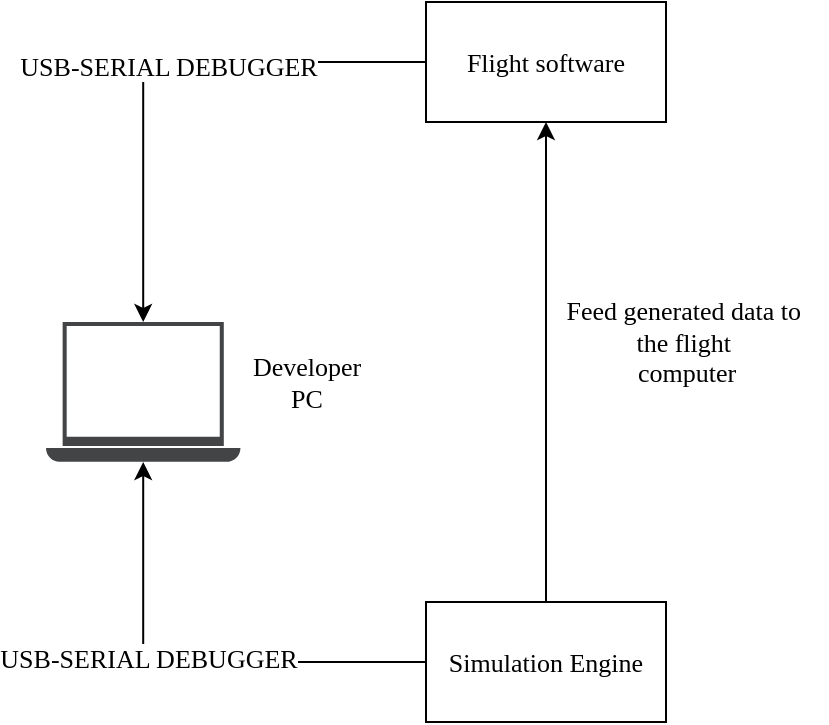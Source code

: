 <mxfile version="20.8.16" type="device"><diagram name="Page-1" id="QV-QstHOncsbz3dT2_1I"><mxGraphModel dx="965" dy="658" grid="1" gridSize="10" guides="1" tooltips="1" connect="1" arrows="1" fold="1" page="1" pageScale="1" pageWidth="850" pageHeight="1100" math="0" shadow="0"><root><mxCell id="0"/><mxCell id="1" parent="0"/><mxCell id="LzbO6V8y9lI16ubco6tc-1" value="" style="sketch=0;pointerEvents=1;shadow=0;dashed=0;html=1;strokeColor=none;fillColor=#434445;aspect=fixed;labelPosition=center;verticalLabelPosition=bottom;verticalAlign=top;align=center;outlineConnect=0;shape=mxgraph.vvd.laptop;" parent="1" vertex="1"><mxGeometry x="70" y="270" width="97.22" height="70" as="geometry"/></mxCell><mxCell id="LzbO6V8y9lI16ubco6tc-4" style="edgeStyle=orthogonalEdgeStyle;rounded=0;orthogonalLoop=1;jettySize=auto;html=1;fontFamily=Times New Roman;fontSize=13;" parent="1" source="LzbO6V8y9lI16ubco6tc-2" target="LzbO6V8y9lI16ubco6tc-1" edge="1"><mxGeometry relative="1" as="geometry"/></mxCell><mxCell id="LzbO6V8y9lI16ubco6tc-7" value="USB-SERIAL DEBUGGER" style="edgeLabel;html=1;align=center;verticalAlign=middle;resizable=0;points=[];fontSize=13;fontFamily=Times New Roman;" parent="LzbO6V8y9lI16ubco6tc-4" vertex="1" connectable="0"><mxGeometry x="-0.049" y="2" relative="1" as="geometry"><mxPoint as="offset"/></mxGeometry></mxCell><mxCell id="LzbO6V8y9lI16ubco6tc-2" value="&lt;font style=&quot;font-size: 13px;&quot; face=&quot;Times New Roman&quot;&gt;Flight software&lt;/font&gt;" style="whiteSpace=wrap;html=1;" parent="1" vertex="1"><mxGeometry x="260" y="110" width="120" height="60" as="geometry"/></mxCell><mxCell id="LzbO6V8y9lI16ubco6tc-5" style="edgeStyle=orthogonalEdgeStyle;rounded=0;orthogonalLoop=1;jettySize=auto;html=1;fontFamily=Times New Roman;fontSize=13;" parent="1" source="LzbO6V8y9lI16ubco6tc-3" target="LzbO6V8y9lI16ubco6tc-1" edge="1"><mxGeometry relative="1" as="geometry"/></mxCell><mxCell id="LzbO6V8y9lI16ubco6tc-8" value="USB-SERIAL DEBUGGER" style="edgeLabel;html=1;align=center;verticalAlign=middle;resizable=0;points=[];fontSize=13;fontFamily=Times New Roman;" parent="LzbO6V8y9lI16ubco6tc-5" vertex="1" connectable="0"><mxGeometry x="0.152" y="-2" relative="1" as="geometry"><mxPoint as="offset"/></mxGeometry></mxCell><mxCell id="LzbO6V8y9lI16ubco6tc-6" style="edgeStyle=orthogonalEdgeStyle;rounded=0;orthogonalLoop=1;jettySize=auto;html=1;fontFamily=Times New Roman;fontSize=13;" parent="1" source="LzbO6V8y9lI16ubco6tc-3" target="LzbO6V8y9lI16ubco6tc-2" edge="1"><mxGeometry relative="1" as="geometry"/></mxCell><mxCell id="LzbO6V8y9lI16ubco6tc-3" value="&lt;font face=&quot;Times New Roman&quot;&gt;&lt;span style=&quot;font-size: 13px;&quot;&gt;Simulation Engine&lt;/span&gt;&lt;/font&gt;" style="whiteSpace=wrap;html=1;" parent="1" vertex="1"><mxGeometry x="260" y="410" width="120" height="60" as="geometry"/></mxCell><mxCell id="LzbO6V8y9lI16ubco6tc-9" value="Developer &lt;br&gt;PC" style="text;html=1;align=center;verticalAlign=middle;resizable=0;points=[];autosize=1;strokeColor=none;fillColor=none;fontSize=13;fontFamily=Times New Roman;" parent="1" vertex="1"><mxGeometry x="160" y="280" width="80" height="40" as="geometry"/></mxCell><mxCell id="LzbO6V8y9lI16ubco6tc-10" value="Feed generated data to&amp;nbsp;&lt;br&gt;the flight&amp;nbsp;&lt;br&gt;computer" style="text;html=1;align=center;verticalAlign=middle;resizable=0;points=[];autosize=1;strokeColor=none;fillColor=none;fontSize=13;fontFamily=Times New Roman;" parent="1" vertex="1"><mxGeometry x="320" y="250" width="140" height="60" as="geometry"/></mxCell></root></mxGraphModel></diagram></mxfile>